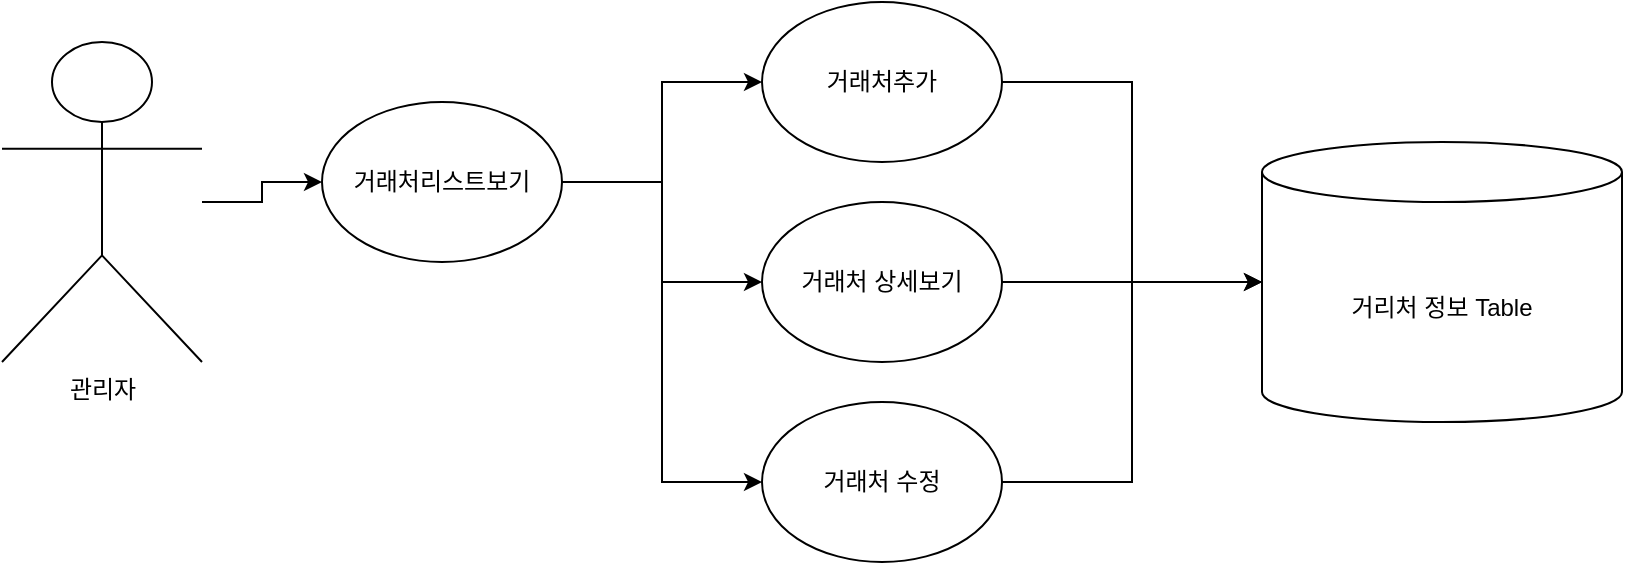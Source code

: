 <mxfile version="21.3.6" type="device">
  <diagram name="페이지-1" id="d-O9PUB33De8xk4tAhW_">
    <mxGraphModel dx="934" dy="525" grid="1" gridSize="10" guides="1" tooltips="1" connect="1" arrows="1" fold="1" page="1" pageScale="1" pageWidth="4681" pageHeight="3300" math="0" shadow="0">
      <root>
        <mxCell id="0" />
        <mxCell id="1" parent="0" />
        <mxCell id="HQDkkC0o3SwvrqAcYWN2-8" style="edgeStyle=orthogonalEdgeStyle;rounded=0;orthogonalLoop=1;jettySize=auto;html=1;entryX=0;entryY=0.5;entryDx=0;entryDy=0;" edge="1" parent="1" source="HQDkkC0o3SwvrqAcYWN2-1" target="HQDkkC0o3SwvrqAcYWN2-4">
          <mxGeometry relative="1" as="geometry" />
        </mxCell>
        <mxCell id="HQDkkC0o3SwvrqAcYWN2-1" value="관리자" style="shape=umlActor;verticalLabelPosition=bottom;verticalAlign=top;html=1;outlineConnect=0;" vertex="1" parent="1">
          <mxGeometry x="20" y="40" width="100" height="160" as="geometry" />
        </mxCell>
        <mxCell id="HQDkkC0o3SwvrqAcYWN2-9" style="edgeStyle=orthogonalEdgeStyle;rounded=0;orthogonalLoop=1;jettySize=auto;html=1;" edge="1" parent="1" source="HQDkkC0o3SwvrqAcYWN2-4" target="HQDkkC0o3SwvrqAcYWN2-5">
          <mxGeometry relative="1" as="geometry" />
        </mxCell>
        <mxCell id="HQDkkC0o3SwvrqAcYWN2-10" style="edgeStyle=orthogonalEdgeStyle;rounded=0;orthogonalLoop=1;jettySize=auto;html=1;entryX=0;entryY=0.5;entryDx=0;entryDy=0;" edge="1" parent="1" source="HQDkkC0o3SwvrqAcYWN2-4" target="HQDkkC0o3SwvrqAcYWN2-6">
          <mxGeometry relative="1" as="geometry" />
        </mxCell>
        <mxCell id="HQDkkC0o3SwvrqAcYWN2-11" style="edgeStyle=orthogonalEdgeStyle;rounded=0;orthogonalLoop=1;jettySize=auto;html=1;entryX=0;entryY=0.5;entryDx=0;entryDy=0;" edge="1" parent="1" source="HQDkkC0o3SwvrqAcYWN2-4" target="HQDkkC0o3SwvrqAcYWN2-7">
          <mxGeometry relative="1" as="geometry" />
        </mxCell>
        <mxCell id="HQDkkC0o3SwvrqAcYWN2-4" value="거래처리스트보기" style="ellipse;whiteSpace=wrap;html=1;" vertex="1" parent="1">
          <mxGeometry x="180" y="70" width="120" height="80" as="geometry" />
        </mxCell>
        <mxCell id="HQDkkC0o3SwvrqAcYWN2-13" style="edgeStyle=orthogonalEdgeStyle;rounded=0;orthogonalLoop=1;jettySize=auto;html=1;entryX=0;entryY=0.5;entryDx=0;entryDy=0;entryPerimeter=0;" edge="1" parent="1" source="HQDkkC0o3SwvrqAcYWN2-5" target="HQDkkC0o3SwvrqAcYWN2-12">
          <mxGeometry relative="1" as="geometry" />
        </mxCell>
        <mxCell id="HQDkkC0o3SwvrqAcYWN2-5" value="거래처추가" style="ellipse;whiteSpace=wrap;html=1;" vertex="1" parent="1">
          <mxGeometry x="400" y="20" width="120" height="80" as="geometry" />
        </mxCell>
        <mxCell id="HQDkkC0o3SwvrqAcYWN2-14" style="edgeStyle=orthogonalEdgeStyle;rounded=0;orthogonalLoop=1;jettySize=auto;html=1;" edge="1" parent="1" source="HQDkkC0o3SwvrqAcYWN2-6">
          <mxGeometry relative="1" as="geometry">
            <mxPoint x="660.0" y="160" as="targetPoint" />
          </mxGeometry>
        </mxCell>
        <mxCell id="HQDkkC0o3SwvrqAcYWN2-6" value="거래처 상세보기" style="ellipse;whiteSpace=wrap;html=1;" vertex="1" parent="1">
          <mxGeometry x="400" y="120" width="120" height="80" as="geometry" />
        </mxCell>
        <mxCell id="HQDkkC0o3SwvrqAcYWN2-15" style="edgeStyle=orthogonalEdgeStyle;rounded=0;orthogonalLoop=1;jettySize=auto;html=1;entryX=0;entryY=0.5;entryDx=0;entryDy=0;entryPerimeter=0;" edge="1" parent="1" source="HQDkkC0o3SwvrqAcYWN2-7" target="HQDkkC0o3SwvrqAcYWN2-12">
          <mxGeometry relative="1" as="geometry" />
        </mxCell>
        <mxCell id="HQDkkC0o3SwvrqAcYWN2-7" value="거래처 수정" style="ellipse;whiteSpace=wrap;html=1;" vertex="1" parent="1">
          <mxGeometry x="400" y="220" width="120" height="80" as="geometry" />
        </mxCell>
        <mxCell id="HQDkkC0o3SwvrqAcYWN2-12" value="거리처 정보 Table" style="shape=cylinder3;whiteSpace=wrap;html=1;boundedLbl=1;backgroundOutline=1;size=15;" vertex="1" parent="1">
          <mxGeometry x="650" y="90" width="180" height="140" as="geometry" />
        </mxCell>
      </root>
    </mxGraphModel>
  </diagram>
</mxfile>
